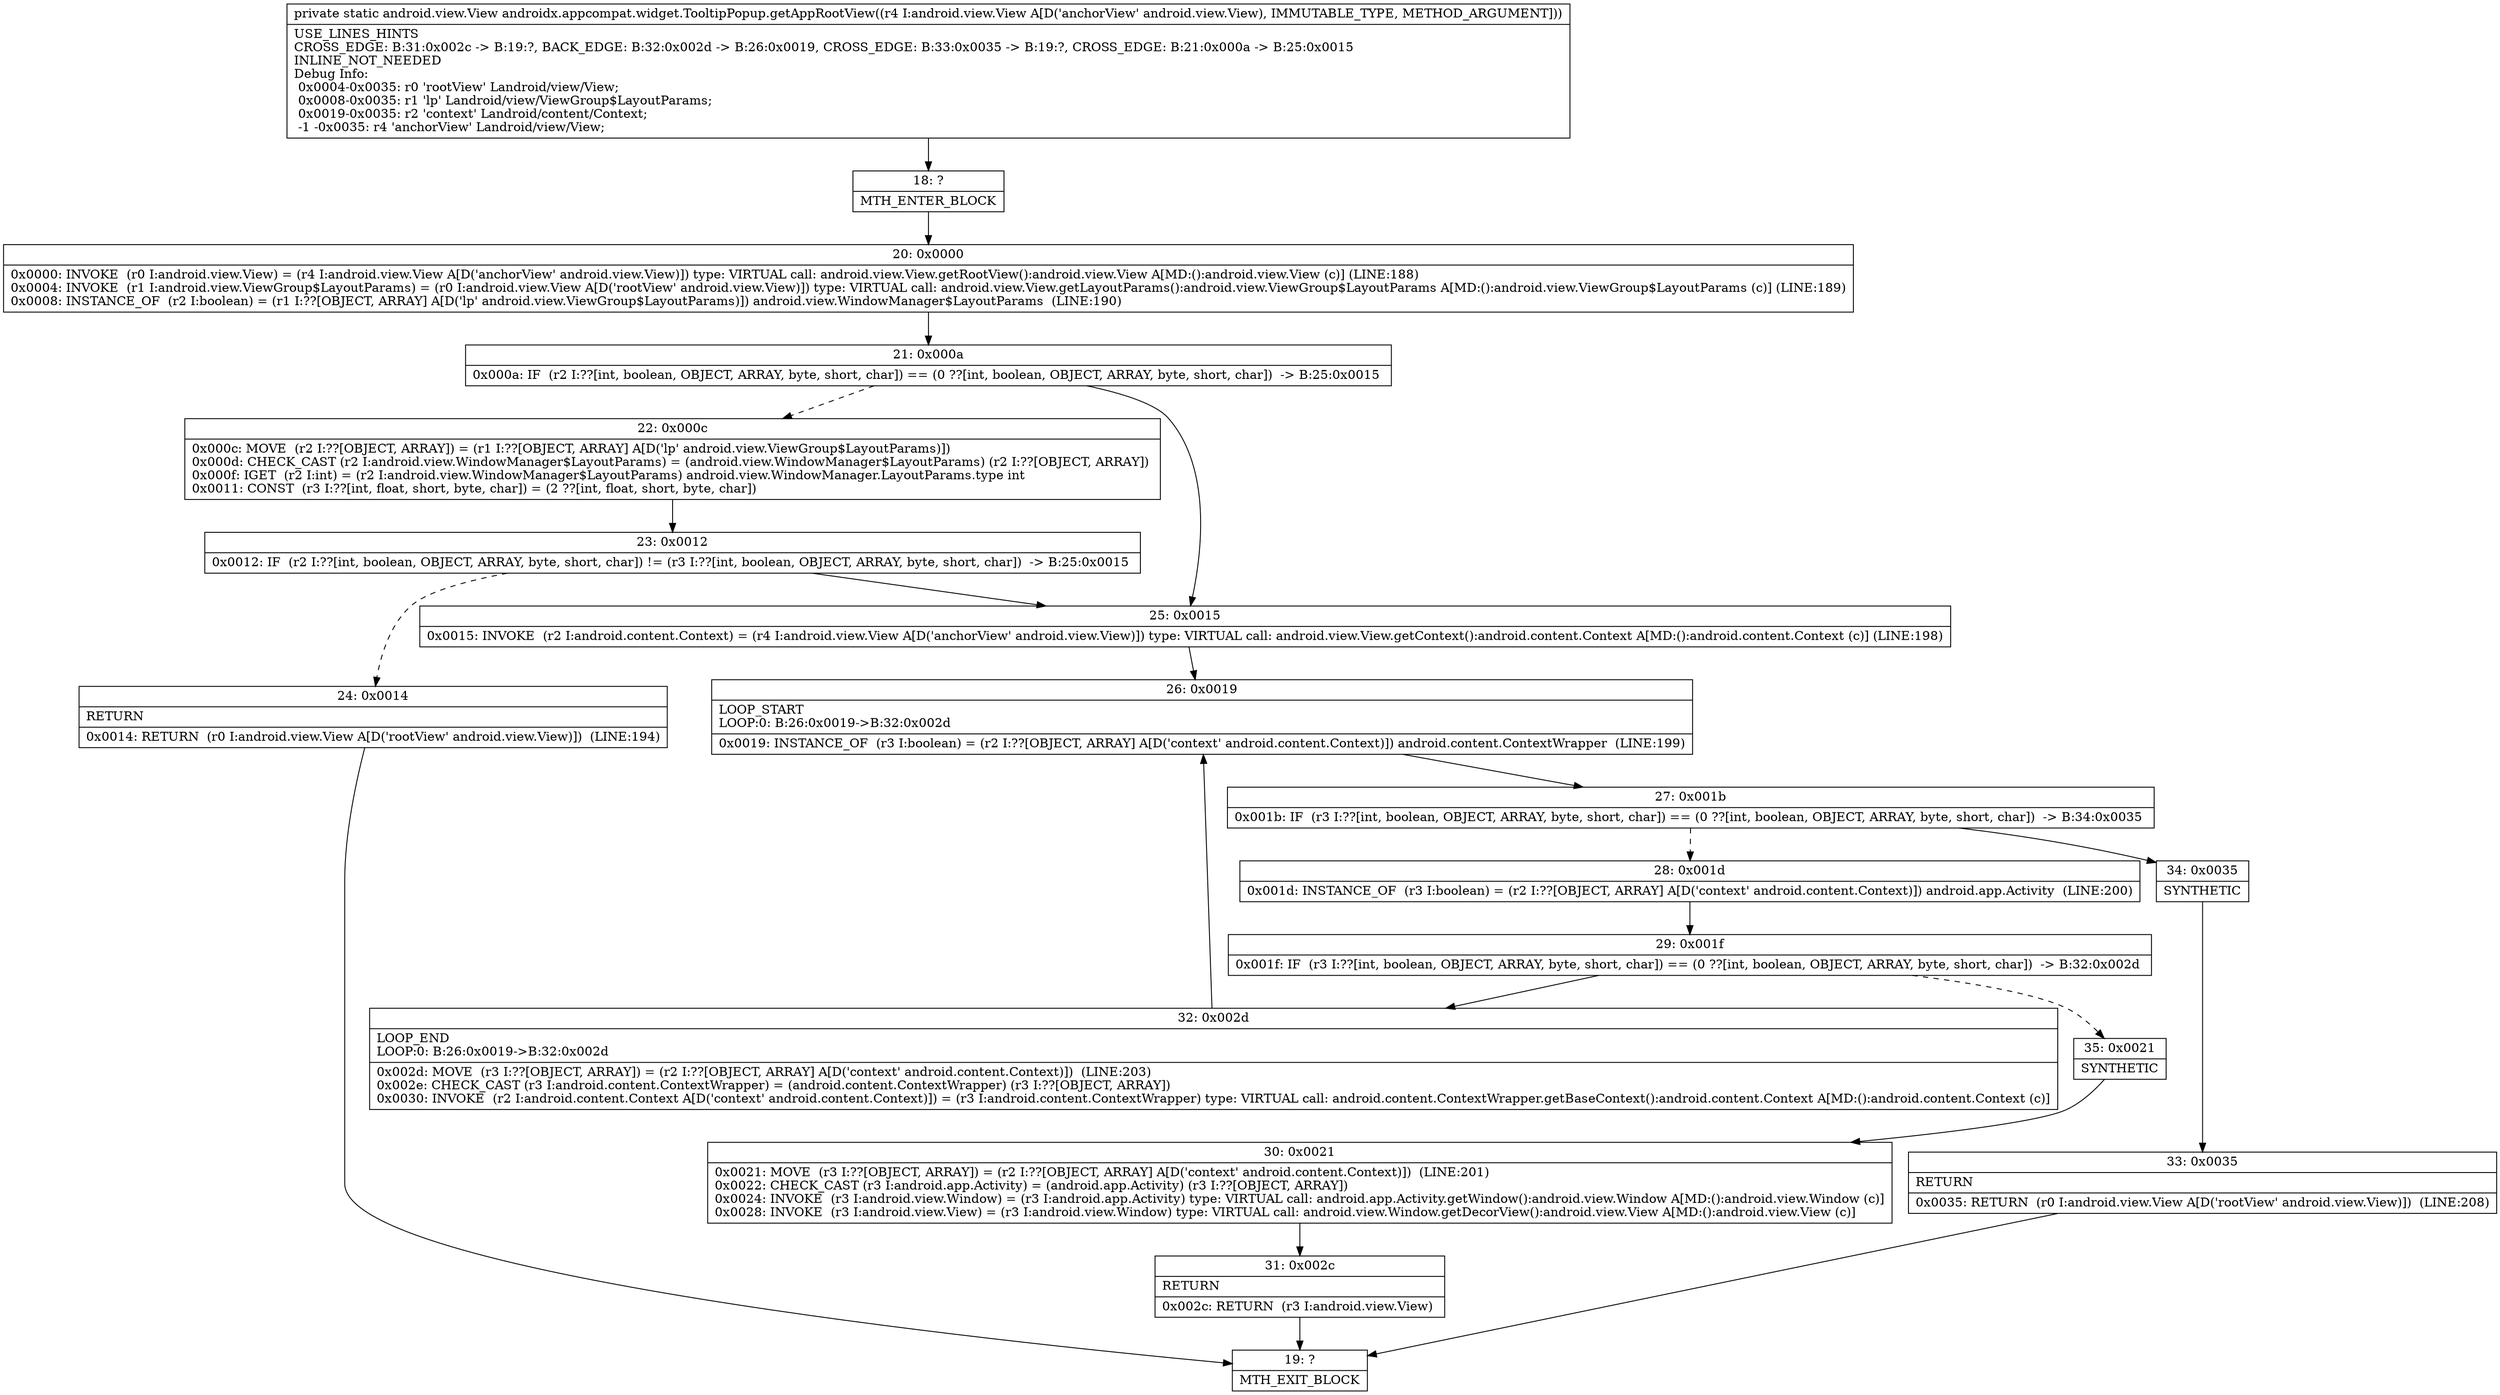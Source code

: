 digraph "CFG forandroidx.appcompat.widget.TooltipPopup.getAppRootView(Landroid\/view\/View;)Landroid\/view\/View;" {
Node_18 [shape=record,label="{18\:\ ?|MTH_ENTER_BLOCK\l}"];
Node_20 [shape=record,label="{20\:\ 0x0000|0x0000: INVOKE  (r0 I:android.view.View) = (r4 I:android.view.View A[D('anchorView' android.view.View)]) type: VIRTUAL call: android.view.View.getRootView():android.view.View A[MD:():android.view.View (c)] (LINE:188)\l0x0004: INVOKE  (r1 I:android.view.ViewGroup$LayoutParams) = (r0 I:android.view.View A[D('rootView' android.view.View)]) type: VIRTUAL call: android.view.View.getLayoutParams():android.view.ViewGroup$LayoutParams A[MD:():android.view.ViewGroup$LayoutParams (c)] (LINE:189)\l0x0008: INSTANCE_OF  (r2 I:boolean) = (r1 I:??[OBJECT, ARRAY] A[D('lp' android.view.ViewGroup$LayoutParams)]) android.view.WindowManager$LayoutParams  (LINE:190)\l}"];
Node_21 [shape=record,label="{21\:\ 0x000a|0x000a: IF  (r2 I:??[int, boolean, OBJECT, ARRAY, byte, short, char]) == (0 ??[int, boolean, OBJECT, ARRAY, byte, short, char])  \-\> B:25:0x0015 \l}"];
Node_22 [shape=record,label="{22\:\ 0x000c|0x000c: MOVE  (r2 I:??[OBJECT, ARRAY]) = (r1 I:??[OBJECT, ARRAY] A[D('lp' android.view.ViewGroup$LayoutParams)]) \l0x000d: CHECK_CAST (r2 I:android.view.WindowManager$LayoutParams) = (android.view.WindowManager$LayoutParams) (r2 I:??[OBJECT, ARRAY]) \l0x000f: IGET  (r2 I:int) = (r2 I:android.view.WindowManager$LayoutParams) android.view.WindowManager.LayoutParams.type int \l0x0011: CONST  (r3 I:??[int, float, short, byte, char]) = (2 ??[int, float, short, byte, char]) \l}"];
Node_23 [shape=record,label="{23\:\ 0x0012|0x0012: IF  (r2 I:??[int, boolean, OBJECT, ARRAY, byte, short, char]) != (r3 I:??[int, boolean, OBJECT, ARRAY, byte, short, char])  \-\> B:25:0x0015 \l}"];
Node_24 [shape=record,label="{24\:\ 0x0014|RETURN\l|0x0014: RETURN  (r0 I:android.view.View A[D('rootView' android.view.View)])  (LINE:194)\l}"];
Node_19 [shape=record,label="{19\:\ ?|MTH_EXIT_BLOCK\l}"];
Node_25 [shape=record,label="{25\:\ 0x0015|0x0015: INVOKE  (r2 I:android.content.Context) = (r4 I:android.view.View A[D('anchorView' android.view.View)]) type: VIRTUAL call: android.view.View.getContext():android.content.Context A[MD:():android.content.Context (c)] (LINE:198)\l}"];
Node_26 [shape=record,label="{26\:\ 0x0019|LOOP_START\lLOOP:0: B:26:0x0019\-\>B:32:0x002d\l|0x0019: INSTANCE_OF  (r3 I:boolean) = (r2 I:??[OBJECT, ARRAY] A[D('context' android.content.Context)]) android.content.ContextWrapper  (LINE:199)\l}"];
Node_27 [shape=record,label="{27\:\ 0x001b|0x001b: IF  (r3 I:??[int, boolean, OBJECT, ARRAY, byte, short, char]) == (0 ??[int, boolean, OBJECT, ARRAY, byte, short, char])  \-\> B:34:0x0035 \l}"];
Node_28 [shape=record,label="{28\:\ 0x001d|0x001d: INSTANCE_OF  (r3 I:boolean) = (r2 I:??[OBJECT, ARRAY] A[D('context' android.content.Context)]) android.app.Activity  (LINE:200)\l}"];
Node_29 [shape=record,label="{29\:\ 0x001f|0x001f: IF  (r3 I:??[int, boolean, OBJECT, ARRAY, byte, short, char]) == (0 ??[int, boolean, OBJECT, ARRAY, byte, short, char])  \-\> B:32:0x002d \l}"];
Node_32 [shape=record,label="{32\:\ 0x002d|LOOP_END\lLOOP:0: B:26:0x0019\-\>B:32:0x002d\l|0x002d: MOVE  (r3 I:??[OBJECT, ARRAY]) = (r2 I:??[OBJECT, ARRAY] A[D('context' android.content.Context)])  (LINE:203)\l0x002e: CHECK_CAST (r3 I:android.content.ContextWrapper) = (android.content.ContextWrapper) (r3 I:??[OBJECT, ARRAY]) \l0x0030: INVOKE  (r2 I:android.content.Context A[D('context' android.content.Context)]) = (r3 I:android.content.ContextWrapper) type: VIRTUAL call: android.content.ContextWrapper.getBaseContext():android.content.Context A[MD:():android.content.Context (c)]\l}"];
Node_35 [shape=record,label="{35\:\ 0x0021|SYNTHETIC\l}"];
Node_30 [shape=record,label="{30\:\ 0x0021|0x0021: MOVE  (r3 I:??[OBJECT, ARRAY]) = (r2 I:??[OBJECT, ARRAY] A[D('context' android.content.Context)])  (LINE:201)\l0x0022: CHECK_CAST (r3 I:android.app.Activity) = (android.app.Activity) (r3 I:??[OBJECT, ARRAY]) \l0x0024: INVOKE  (r3 I:android.view.Window) = (r3 I:android.app.Activity) type: VIRTUAL call: android.app.Activity.getWindow():android.view.Window A[MD:():android.view.Window (c)]\l0x0028: INVOKE  (r3 I:android.view.View) = (r3 I:android.view.Window) type: VIRTUAL call: android.view.Window.getDecorView():android.view.View A[MD:():android.view.View (c)]\l}"];
Node_31 [shape=record,label="{31\:\ 0x002c|RETURN\l|0x002c: RETURN  (r3 I:android.view.View) \l}"];
Node_34 [shape=record,label="{34\:\ 0x0035|SYNTHETIC\l}"];
Node_33 [shape=record,label="{33\:\ 0x0035|RETURN\l|0x0035: RETURN  (r0 I:android.view.View A[D('rootView' android.view.View)])  (LINE:208)\l}"];
MethodNode[shape=record,label="{private static android.view.View androidx.appcompat.widget.TooltipPopup.getAppRootView((r4 I:android.view.View A[D('anchorView' android.view.View), IMMUTABLE_TYPE, METHOD_ARGUMENT]))  | USE_LINES_HINTS\lCROSS_EDGE: B:31:0x002c \-\> B:19:?, BACK_EDGE: B:32:0x002d \-\> B:26:0x0019, CROSS_EDGE: B:33:0x0035 \-\> B:19:?, CROSS_EDGE: B:21:0x000a \-\> B:25:0x0015\lINLINE_NOT_NEEDED\lDebug Info:\l  0x0004\-0x0035: r0 'rootView' Landroid\/view\/View;\l  0x0008\-0x0035: r1 'lp' Landroid\/view\/ViewGroup$LayoutParams;\l  0x0019\-0x0035: r2 'context' Landroid\/content\/Context;\l  \-1 \-0x0035: r4 'anchorView' Landroid\/view\/View;\l}"];
MethodNode -> Node_18;Node_18 -> Node_20;
Node_20 -> Node_21;
Node_21 -> Node_22[style=dashed];
Node_21 -> Node_25;
Node_22 -> Node_23;
Node_23 -> Node_24[style=dashed];
Node_23 -> Node_25;
Node_24 -> Node_19;
Node_25 -> Node_26;
Node_26 -> Node_27;
Node_27 -> Node_28[style=dashed];
Node_27 -> Node_34;
Node_28 -> Node_29;
Node_29 -> Node_32;
Node_29 -> Node_35[style=dashed];
Node_32 -> Node_26;
Node_35 -> Node_30;
Node_30 -> Node_31;
Node_31 -> Node_19;
Node_34 -> Node_33;
Node_33 -> Node_19;
}


